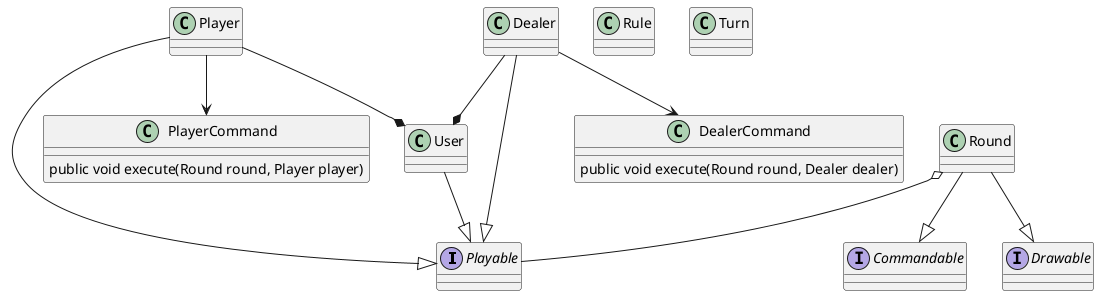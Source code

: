 @startuml classDiagram
Interface Playable {

}
Interface Commandable
{
    
}

Interface Drawable 
{

}
class DealerCommand
{
    public void execute(Round round, Dealer dealer)   
}
class PlayerCommand
{
    public void execute(Round round, Player player)
}
class Rule
{
    
}
class Turn
Player --|> Playable
User --|> Playable
Dealer --|> Playable
Round o-- Playable

Player --* User
Dealer --* User

Round --|> Drawable
Round --|> Commandable

Player --> PlayerCommand
Dealer --> DealerCommand



@enduml